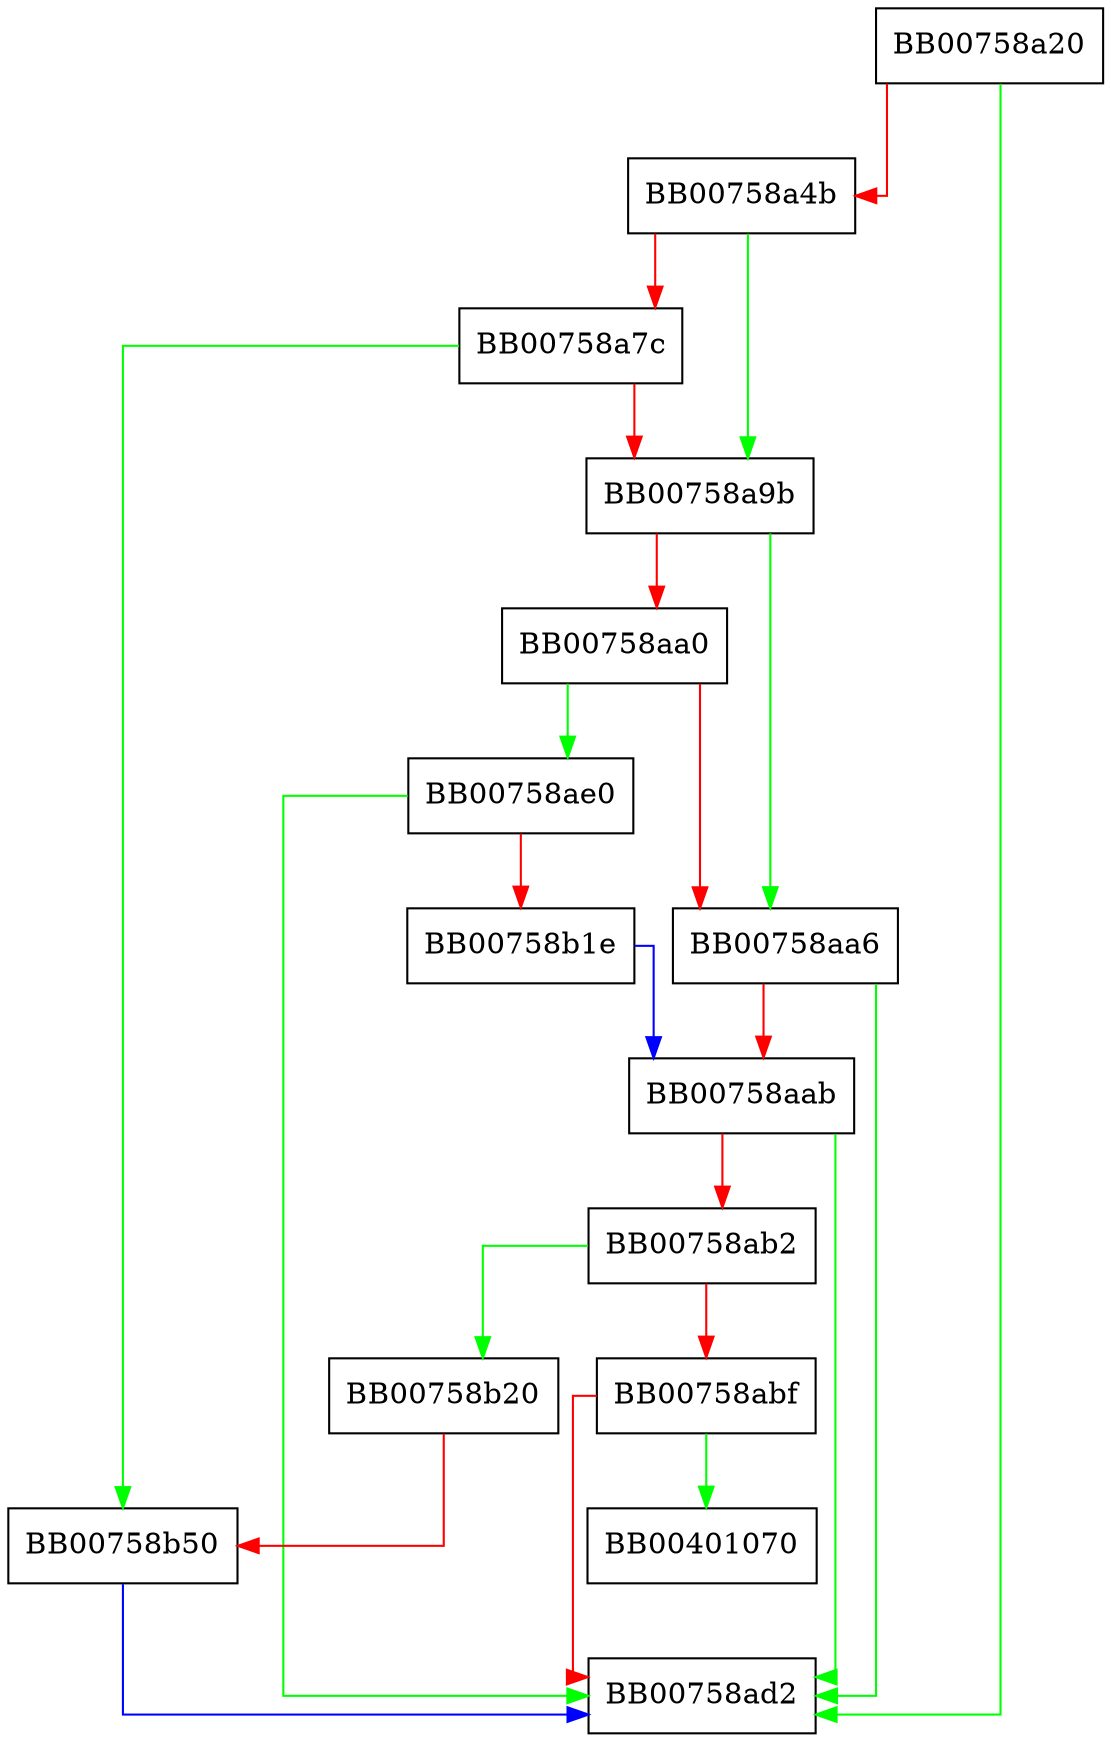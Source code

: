 digraph ossl_ecx_key_dup {
  node [shape="box"];
  graph [splines=ortho];
  BB00758a20 -> BB00758ad2 [color="green"];
  BB00758a20 -> BB00758a4b [color="red"];
  BB00758a4b -> BB00758a9b [color="green"];
  BB00758a4b -> BB00758a7c [color="red"];
  BB00758a7c -> BB00758b50 [color="green"];
  BB00758a7c -> BB00758a9b [color="red"];
  BB00758a9b -> BB00758aa6 [color="green"];
  BB00758a9b -> BB00758aa0 [color="red"];
  BB00758aa0 -> BB00758ae0 [color="green"];
  BB00758aa0 -> BB00758aa6 [color="red"];
  BB00758aa6 -> BB00758ad2 [color="green"];
  BB00758aa6 -> BB00758aab [color="red"];
  BB00758aab -> BB00758ad2 [color="green"];
  BB00758aab -> BB00758ab2 [color="red"];
  BB00758ab2 -> BB00758b20 [color="green"];
  BB00758ab2 -> BB00758abf [color="red"];
  BB00758abf -> BB00401070 [color="green"];
  BB00758abf -> BB00758ad2 [color="red"];
  BB00758ae0 -> BB00758ad2 [color="green"];
  BB00758ae0 -> BB00758b1e [color="red"];
  BB00758b1e -> BB00758aab [color="blue"];
  BB00758b20 -> BB00758b50 [color="red"];
  BB00758b50 -> BB00758ad2 [color="blue"];
}